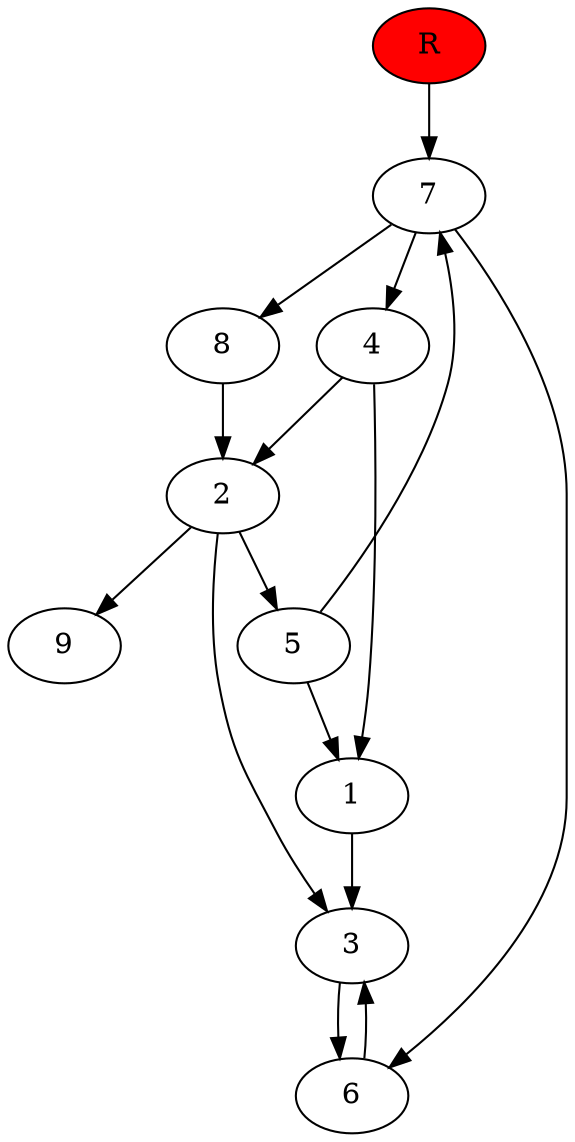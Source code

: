 digraph prb33955 {
	1
	2
	3
	4
	5
	6
	7
	8
	R [fillcolor="#ff0000" style=filled]
	1 -> 3
	2 -> 3
	2 -> 5
	2 -> 9
	3 -> 6
	4 -> 1
	4 -> 2
	5 -> 1
	5 -> 7
	6 -> 3
	7 -> 4
	7 -> 6
	7 -> 8
	8 -> 2
	R -> 7
}
